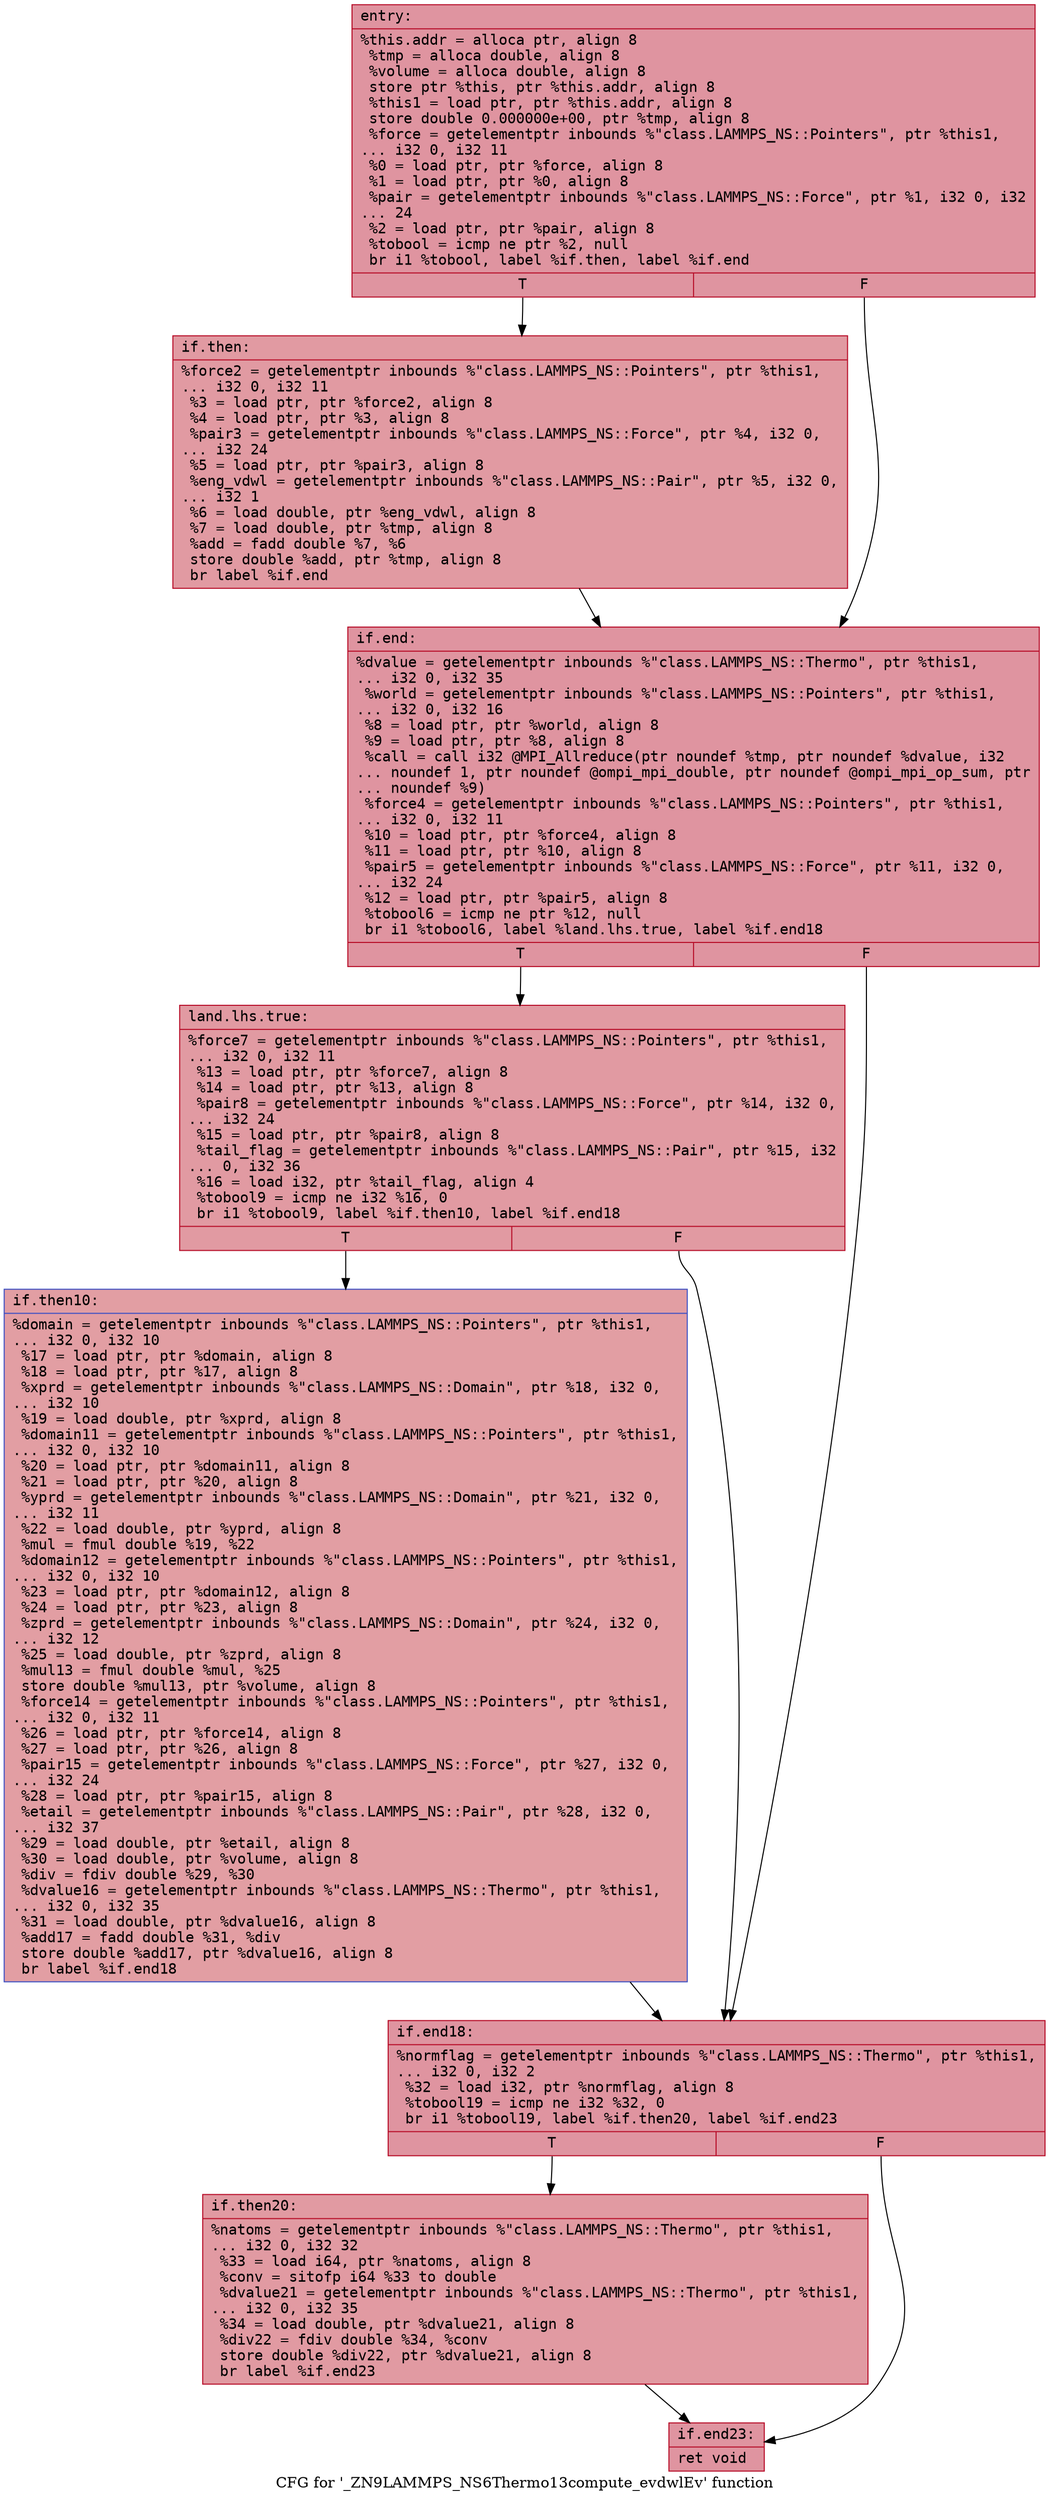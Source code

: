 digraph "CFG for '_ZN9LAMMPS_NS6Thermo13compute_evdwlEv' function" {
	label="CFG for '_ZN9LAMMPS_NS6Thermo13compute_evdwlEv' function";

	Node0x55bd404cefd0 [shape=record,color="#b70d28ff", style=filled, fillcolor="#b70d2870" fontname="Courier",label="{entry:\l|  %this.addr = alloca ptr, align 8\l  %tmp = alloca double, align 8\l  %volume = alloca double, align 8\l  store ptr %this, ptr %this.addr, align 8\l  %this1 = load ptr, ptr %this.addr, align 8\l  store double 0.000000e+00, ptr %tmp, align 8\l  %force = getelementptr inbounds %\"class.LAMMPS_NS::Pointers\", ptr %this1,\l... i32 0, i32 11\l  %0 = load ptr, ptr %force, align 8\l  %1 = load ptr, ptr %0, align 8\l  %pair = getelementptr inbounds %\"class.LAMMPS_NS::Force\", ptr %1, i32 0, i32\l... 24\l  %2 = load ptr, ptr %pair, align 8\l  %tobool = icmp ne ptr %2, null\l  br i1 %tobool, label %if.then, label %if.end\l|{<s0>T|<s1>F}}"];
	Node0x55bd404cefd0:s0 -> Node0x55bd404cf710[tooltip="entry -> if.then\nProbability 62.50%" ];
	Node0x55bd404cefd0:s1 -> Node0x55bd404cf780[tooltip="entry -> if.end\nProbability 37.50%" ];
	Node0x55bd404cf710 [shape=record,color="#b70d28ff", style=filled, fillcolor="#bb1b2c70" fontname="Courier",label="{if.then:\l|  %force2 = getelementptr inbounds %\"class.LAMMPS_NS::Pointers\", ptr %this1,\l... i32 0, i32 11\l  %3 = load ptr, ptr %force2, align 8\l  %4 = load ptr, ptr %3, align 8\l  %pair3 = getelementptr inbounds %\"class.LAMMPS_NS::Force\", ptr %4, i32 0,\l... i32 24\l  %5 = load ptr, ptr %pair3, align 8\l  %eng_vdwl = getelementptr inbounds %\"class.LAMMPS_NS::Pair\", ptr %5, i32 0,\l... i32 1\l  %6 = load double, ptr %eng_vdwl, align 8\l  %7 = load double, ptr %tmp, align 8\l  %add = fadd double %7, %6\l  store double %add, ptr %tmp, align 8\l  br label %if.end\l}"];
	Node0x55bd404cf710 -> Node0x55bd404cf780[tooltip="if.then -> if.end\nProbability 100.00%" ];
	Node0x55bd404cf780 [shape=record,color="#b70d28ff", style=filled, fillcolor="#b70d2870" fontname="Courier",label="{if.end:\l|  %dvalue = getelementptr inbounds %\"class.LAMMPS_NS::Thermo\", ptr %this1,\l... i32 0, i32 35\l  %world = getelementptr inbounds %\"class.LAMMPS_NS::Pointers\", ptr %this1,\l... i32 0, i32 16\l  %8 = load ptr, ptr %world, align 8\l  %9 = load ptr, ptr %8, align 8\l  %call = call i32 @MPI_Allreduce(ptr noundef %tmp, ptr noundef %dvalue, i32\l... noundef 1, ptr noundef @ompi_mpi_double, ptr noundef @ompi_mpi_op_sum, ptr\l... noundef %9)\l  %force4 = getelementptr inbounds %\"class.LAMMPS_NS::Pointers\", ptr %this1,\l... i32 0, i32 11\l  %10 = load ptr, ptr %force4, align 8\l  %11 = load ptr, ptr %10, align 8\l  %pair5 = getelementptr inbounds %\"class.LAMMPS_NS::Force\", ptr %11, i32 0,\l... i32 24\l  %12 = load ptr, ptr %pair5, align 8\l  %tobool6 = icmp ne ptr %12, null\l  br i1 %tobool6, label %land.lhs.true, label %if.end18\l|{<s0>T|<s1>F}}"];
	Node0x55bd404cf780:s0 -> Node0x55bd404d08f0[tooltip="if.end -> land.lhs.true\nProbability 62.50%" ];
	Node0x55bd404cf780:s1 -> Node0x55bd404d0940[tooltip="if.end -> if.end18\nProbability 37.50%" ];
	Node0x55bd404d08f0 [shape=record,color="#b70d28ff", style=filled, fillcolor="#bb1b2c70" fontname="Courier",label="{land.lhs.true:\l|  %force7 = getelementptr inbounds %\"class.LAMMPS_NS::Pointers\", ptr %this1,\l... i32 0, i32 11\l  %13 = load ptr, ptr %force7, align 8\l  %14 = load ptr, ptr %13, align 8\l  %pair8 = getelementptr inbounds %\"class.LAMMPS_NS::Force\", ptr %14, i32 0,\l... i32 24\l  %15 = load ptr, ptr %pair8, align 8\l  %tail_flag = getelementptr inbounds %\"class.LAMMPS_NS::Pair\", ptr %15, i32\l... 0, i32 36\l  %16 = load i32, ptr %tail_flag, align 4\l  %tobool9 = icmp ne i32 %16, 0\l  br i1 %tobool9, label %if.then10, label %if.end18\l|{<s0>T|<s1>F}}"];
	Node0x55bd404d08f0:s0 -> Node0x55bd404d1160[tooltip="land.lhs.true -> if.then10\nProbability 62.50%" ];
	Node0x55bd404d08f0:s1 -> Node0x55bd404d0940[tooltip="land.lhs.true -> if.end18\nProbability 37.50%" ];
	Node0x55bd404d1160 [shape=record,color="#3d50c3ff", style=filled, fillcolor="#be242e70" fontname="Courier",label="{if.then10:\l|  %domain = getelementptr inbounds %\"class.LAMMPS_NS::Pointers\", ptr %this1,\l... i32 0, i32 10\l  %17 = load ptr, ptr %domain, align 8\l  %18 = load ptr, ptr %17, align 8\l  %xprd = getelementptr inbounds %\"class.LAMMPS_NS::Domain\", ptr %18, i32 0,\l... i32 10\l  %19 = load double, ptr %xprd, align 8\l  %domain11 = getelementptr inbounds %\"class.LAMMPS_NS::Pointers\", ptr %this1,\l... i32 0, i32 10\l  %20 = load ptr, ptr %domain11, align 8\l  %21 = load ptr, ptr %20, align 8\l  %yprd = getelementptr inbounds %\"class.LAMMPS_NS::Domain\", ptr %21, i32 0,\l... i32 11\l  %22 = load double, ptr %yprd, align 8\l  %mul = fmul double %19, %22\l  %domain12 = getelementptr inbounds %\"class.LAMMPS_NS::Pointers\", ptr %this1,\l... i32 0, i32 10\l  %23 = load ptr, ptr %domain12, align 8\l  %24 = load ptr, ptr %23, align 8\l  %zprd = getelementptr inbounds %\"class.LAMMPS_NS::Domain\", ptr %24, i32 0,\l... i32 12\l  %25 = load double, ptr %zprd, align 8\l  %mul13 = fmul double %mul, %25\l  store double %mul13, ptr %volume, align 8\l  %force14 = getelementptr inbounds %\"class.LAMMPS_NS::Pointers\", ptr %this1,\l... i32 0, i32 11\l  %26 = load ptr, ptr %force14, align 8\l  %27 = load ptr, ptr %26, align 8\l  %pair15 = getelementptr inbounds %\"class.LAMMPS_NS::Force\", ptr %27, i32 0,\l... i32 24\l  %28 = load ptr, ptr %pair15, align 8\l  %etail = getelementptr inbounds %\"class.LAMMPS_NS::Pair\", ptr %28, i32 0,\l... i32 37\l  %29 = load double, ptr %etail, align 8\l  %30 = load double, ptr %volume, align 8\l  %div = fdiv double %29, %30\l  %dvalue16 = getelementptr inbounds %\"class.LAMMPS_NS::Thermo\", ptr %this1,\l... i32 0, i32 35\l  %31 = load double, ptr %dvalue16, align 8\l  %add17 = fadd double %31, %div\l  store double %add17, ptr %dvalue16, align 8\l  br label %if.end18\l}"];
	Node0x55bd404d1160 -> Node0x55bd404d0940[tooltip="if.then10 -> if.end18\nProbability 100.00%" ];
	Node0x55bd404d0940 [shape=record,color="#b70d28ff", style=filled, fillcolor="#b70d2870" fontname="Courier",label="{if.end18:\l|  %normflag = getelementptr inbounds %\"class.LAMMPS_NS::Thermo\", ptr %this1,\l... i32 0, i32 2\l  %32 = load i32, ptr %normflag, align 8\l  %tobool19 = icmp ne i32 %32, 0\l  br i1 %tobool19, label %if.then20, label %if.end23\l|{<s0>T|<s1>F}}"];
	Node0x55bd404d0940:s0 -> Node0x55bd404d29a0[tooltip="if.end18 -> if.then20\nProbability 62.50%" ];
	Node0x55bd404d0940:s1 -> Node0x55bd404d2a20[tooltip="if.end18 -> if.end23\nProbability 37.50%" ];
	Node0x55bd404d29a0 [shape=record,color="#b70d28ff", style=filled, fillcolor="#bb1b2c70" fontname="Courier",label="{if.then20:\l|  %natoms = getelementptr inbounds %\"class.LAMMPS_NS::Thermo\", ptr %this1,\l... i32 0, i32 32\l  %33 = load i64, ptr %natoms, align 8\l  %conv = sitofp i64 %33 to double\l  %dvalue21 = getelementptr inbounds %\"class.LAMMPS_NS::Thermo\", ptr %this1,\l... i32 0, i32 35\l  %34 = load double, ptr %dvalue21, align 8\l  %div22 = fdiv double %34, %conv\l  store double %div22, ptr %dvalue21, align 8\l  br label %if.end23\l}"];
	Node0x55bd404d29a0 -> Node0x55bd404d2a20[tooltip="if.then20 -> if.end23\nProbability 100.00%" ];
	Node0x55bd404d2a20 [shape=record,color="#b70d28ff", style=filled, fillcolor="#b70d2870" fontname="Courier",label="{if.end23:\l|  ret void\l}"];
}
